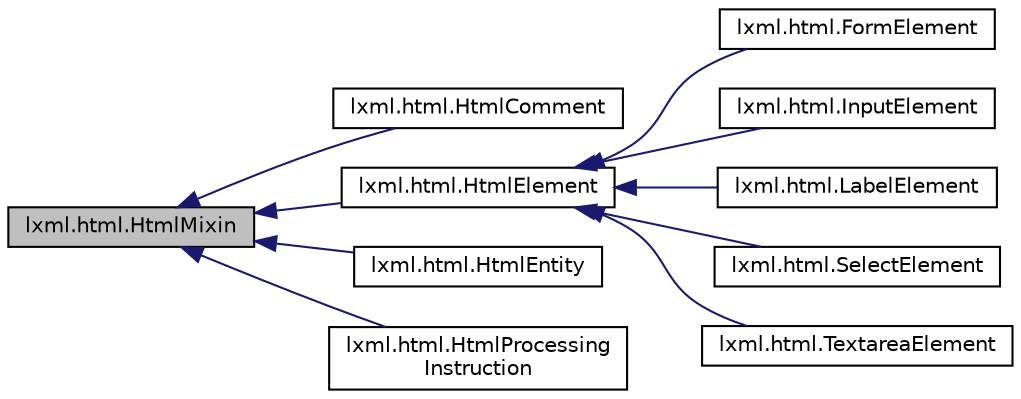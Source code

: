 digraph "lxml.html.HtmlMixin"
{
 // LATEX_PDF_SIZE
  edge [fontname="Helvetica",fontsize="10",labelfontname="Helvetica",labelfontsize="10"];
  node [fontname="Helvetica",fontsize="10",shape=record];
  rankdir="LR";
  Node1 [label="lxml.html.HtmlMixin",height=0.2,width=0.4,color="black", fillcolor="grey75", style="filled", fontcolor="black",tooltip=" "];
  Node1 -> Node2 [dir="back",color="midnightblue",fontsize="10",style="solid"];
  Node2 [label="lxml.html.HtmlComment",height=0.2,width=0.4,color="black", fillcolor="white", style="filled",URL="$classlxml_1_1html_1_1HtmlComment.html",tooltip=" "];
  Node1 -> Node3 [dir="back",color="midnightblue",fontsize="10",style="solid"];
  Node3 [label="lxml.html.HtmlElement",height=0.2,width=0.4,color="black", fillcolor="white", style="filled",URL="$classlxml_1_1html_1_1HtmlElement.html",tooltip=" "];
  Node3 -> Node4 [dir="back",color="midnightblue",fontsize="10",style="solid"];
  Node4 [label="lxml.html.FormElement",height=0.2,width=0.4,color="black", fillcolor="white", style="filled",URL="$classlxml_1_1html_1_1FormElement.html",tooltip="form handling"];
  Node3 -> Node5 [dir="back",color="midnightblue",fontsize="10",style="solid"];
  Node5 [label="lxml.html.InputElement",height=0.2,width=0.4,color="black", fillcolor="white", style="filled",URL="$classlxml_1_1html_1_1InputElement.html",tooltip=" "];
  Node3 -> Node6 [dir="back",color="midnightblue",fontsize="10",style="solid"];
  Node6 [label="lxml.html.LabelElement",height=0.2,width=0.4,color="black", fillcolor="white", style="filled",URL="$classlxml_1_1html_1_1LabelElement.html",tooltip=" "];
  Node3 -> Node7 [dir="back",color="midnightblue",fontsize="10",style="solid"];
  Node7 [label="lxml.html.SelectElement",height=0.2,width=0.4,color="black", fillcolor="white", style="filled",URL="$classlxml_1_1html_1_1SelectElement.html",tooltip=" "];
  Node3 -> Node8 [dir="back",color="midnightblue",fontsize="10",style="solid"];
  Node8 [label="lxml.html.TextareaElement",height=0.2,width=0.4,color="black", fillcolor="white", style="filled",URL="$classlxml_1_1html_1_1TextareaElement.html",tooltip=" "];
  Node1 -> Node9 [dir="back",color="midnightblue",fontsize="10",style="solid"];
  Node9 [label="lxml.html.HtmlEntity",height=0.2,width=0.4,color="black", fillcolor="white", style="filled",URL="$classlxml_1_1html_1_1HtmlEntity.html",tooltip=" "];
  Node1 -> Node10 [dir="back",color="midnightblue",fontsize="10",style="solid"];
  Node10 [label="lxml.html.HtmlProcessing\lInstruction",height=0.2,width=0.4,color="black", fillcolor="white", style="filled",URL="$classlxml_1_1html_1_1HtmlProcessingInstruction.html",tooltip=" "];
}
